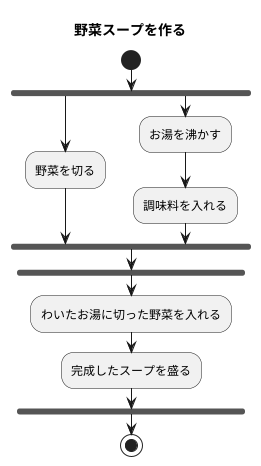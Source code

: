 @startuml 野菜スープを作る
start

title 野菜スープを作る

fork 
:野菜を切る;
fork again
:お湯を沸かす;
:調味料を入れる;
end fork
fork 
:わいたお湯に切った野菜を入れる;

:完成したスープを盛る;
end fork

stop